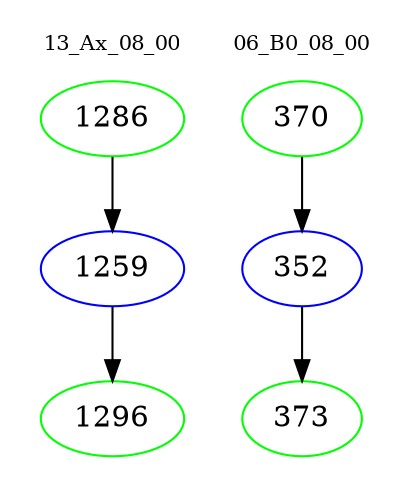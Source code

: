 digraph{
subgraph cluster_0 {
color = white
label = "13_Ax_08_00";
fontsize=10;
T0_1286 [label="1286", color="green"]
T0_1286 -> T0_1259 [color="black"]
T0_1259 [label="1259", color="blue"]
T0_1259 -> T0_1296 [color="black"]
T0_1296 [label="1296", color="green"]
}
subgraph cluster_1 {
color = white
label = "06_B0_08_00";
fontsize=10;
T1_370 [label="370", color="green"]
T1_370 -> T1_352 [color="black"]
T1_352 [label="352", color="blue"]
T1_352 -> T1_373 [color="black"]
T1_373 [label="373", color="green"]
}
}
